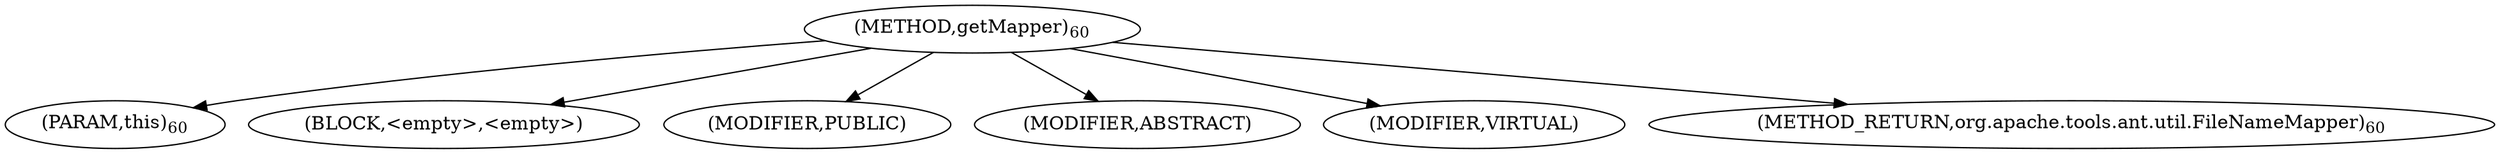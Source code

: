 digraph "getMapper" {  
"24" [label = <(METHOD,getMapper)<SUB>60</SUB>> ]
"25" [label = <(PARAM,this)<SUB>60</SUB>> ]
"26" [label = <(BLOCK,&lt;empty&gt;,&lt;empty&gt;)> ]
"27" [label = <(MODIFIER,PUBLIC)> ]
"28" [label = <(MODIFIER,ABSTRACT)> ]
"29" [label = <(MODIFIER,VIRTUAL)> ]
"30" [label = <(METHOD_RETURN,org.apache.tools.ant.util.FileNameMapper)<SUB>60</SUB>> ]
  "24" -> "25" 
  "24" -> "26" 
  "24" -> "27" 
  "24" -> "28" 
  "24" -> "29" 
  "24" -> "30" 
}
